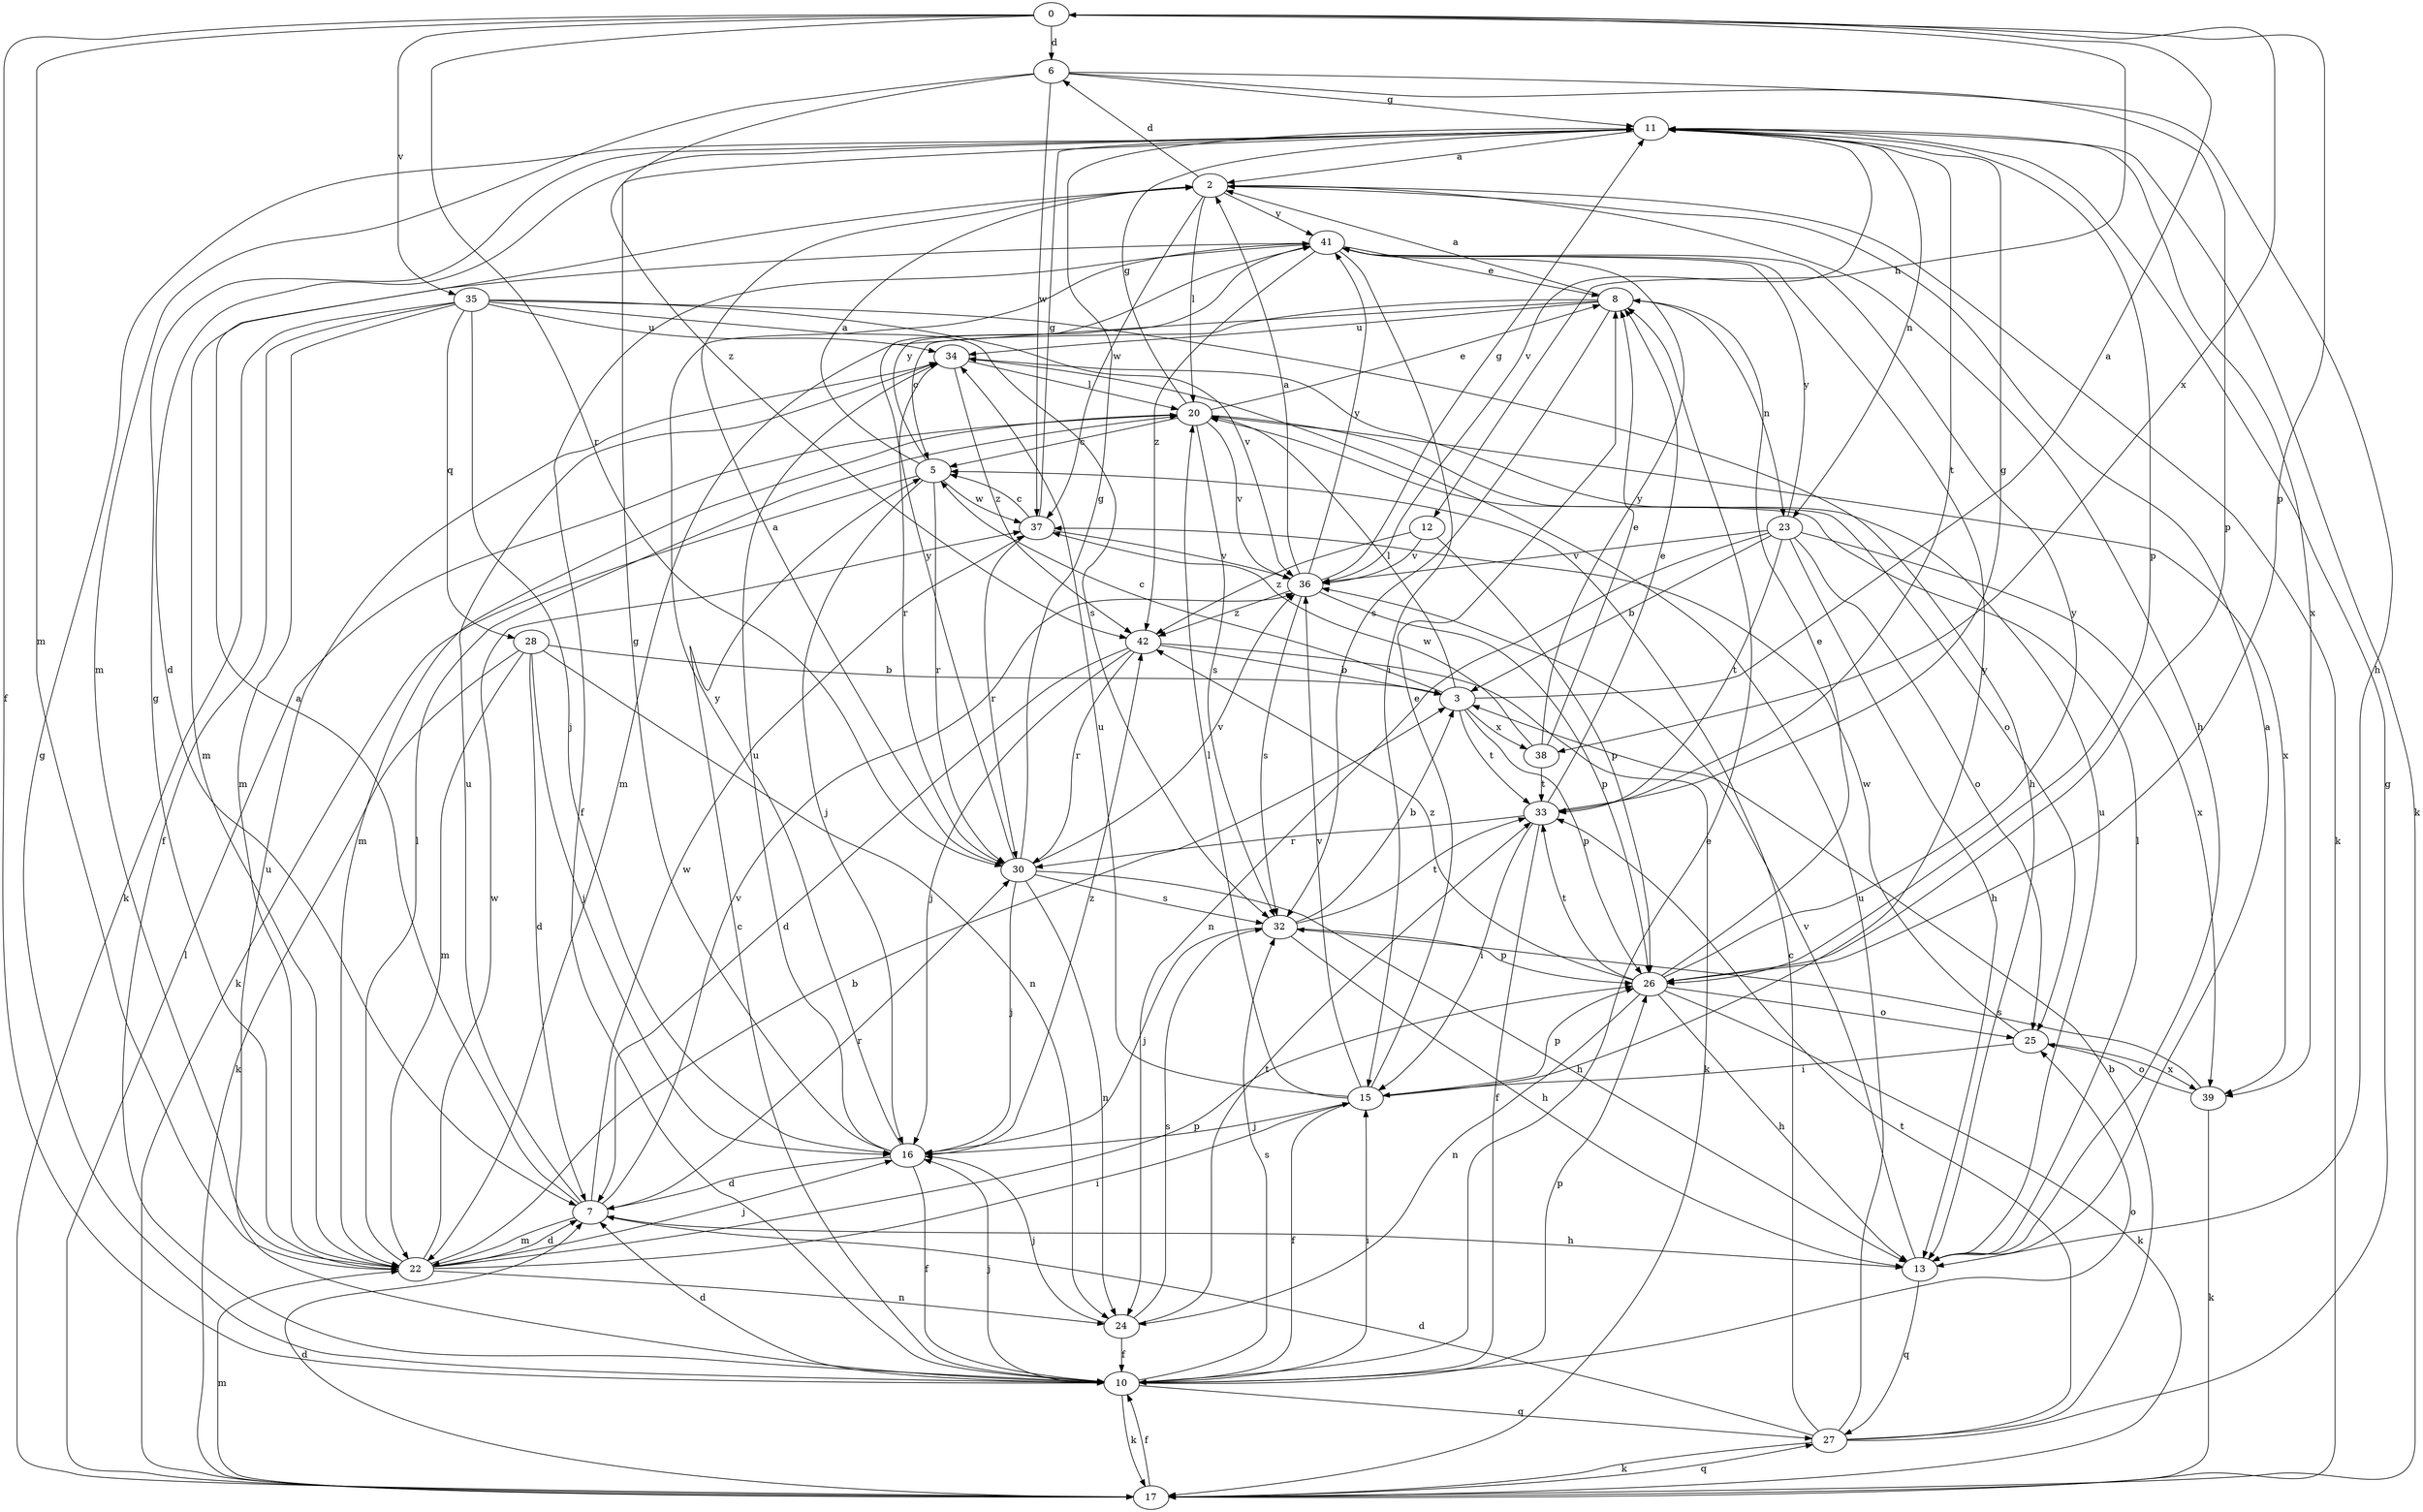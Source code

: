 strict digraph  {
0;
2;
3;
5;
6;
7;
8;
10;
11;
12;
13;
15;
16;
17;
20;
22;
23;
24;
25;
26;
27;
28;
30;
32;
33;
34;
35;
36;
37;
38;
39;
41;
42;
0 -> 6  [label=d];
0 -> 10  [label=f];
0 -> 12  [label=h];
0 -> 22  [label=m];
0 -> 26  [label=p];
0 -> 30  [label=r];
0 -> 35  [label=v];
0 -> 38  [label=x];
2 -> 6  [label=d];
2 -> 13  [label=h];
2 -> 17  [label=k];
2 -> 20  [label=l];
2 -> 37  [label=w];
2 -> 41  [label=y];
3 -> 0  [label=a];
3 -> 5  [label=c];
3 -> 20  [label=l];
3 -> 26  [label=p];
3 -> 33  [label=t];
3 -> 38  [label=x];
5 -> 2  [label=a];
5 -> 16  [label=j];
5 -> 17  [label=k];
5 -> 30  [label=r];
5 -> 37  [label=w];
5 -> 41  [label=y];
6 -> 11  [label=g];
6 -> 13  [label=h];
6 -> 22  [label=m];
6 -> 26  [label=p];
6 -> 37  [label=w];
6 -> 42  [label=z];
7 -> 2  [label=a];
7 -> 13  [label=h];
7 -> 22  [label=m];
7 -> 30  [label=r];
7 -> 34  [label=u];
7 -> 36  [label=v];
7 -> 37  [label=w];
8 -> 2  [label=a];
8 -> 5  [label=c];
8 -> 22  [label=m];
8 -> 23  [label=n];
8 -> 32  [label=s];
8 -> 34  [label=u];
10 -> 5  [label=c];
10 -> 7  [label=d];
10 -> 8  [label=e];
10 -> 11  [label=g];
10 -> 15  [label=i];
10 -> 16  [label=j];
10 -> 17  [label=k];
10 -> 25  [label=o];
10 -> 26  [label=p];
10 -> 27  [label=q];
10 -> 32  [label=s];
10 -> 34  [label=u];
11 -> 2  [label=a];
11 -> 7  [label=d];
11 -> 17  [label=k];
11 -> 23  [label=n];
11 -> 26  [label=p];
11 -> 33  [label=t];
11 -> 36  [label=v];
11 -> 39  [label=x];
12 -> 26  [label=p];
12 -> 36  [label=v];
12 -> 42  [label=z];
13 -> 2  [label=a];
13 -> 20  [label=l];
13 -> 27  [label=q];
13 -> 34  [label=u];
13 -> 36  [label=v];
15 -> 8  [label=e];
15 -> 10  [label=f];
15 -> 16  [label=j];
15 -> 20  [label=l];
15 -> 26  [label=p];
15 -> 34  [label=u];
15 -> 36  [label=v];
15 -> 41  [label=y];
16 -> 7  [label=d];
16 -> 10  [label=f];
16 -> 11  [label=g];
16 -> 34  [label=u];
16 -> 41  [label=y];
16 -> 42  [label=z];
17 -> 7  [label=d];
17 -> 10  [label=f];
17 -> 20  [label=l];
17 -> 22  [label=m];
17 -> 27  [label=q];
20 -> 5  [label=c];
20 -> 8  [label=e];
20 -> 11  [label=g];
20 -> 22  [label=m];
20 -> 25  [label=o];
20 -> 32  [label=s];
20 -> 36  [label=v];
20 -> 39  [label=x];
22 -> 3  [label=b];
22 -> 7  [label=d];
22 -> 11  [label=g];
22 -> 15  [label=i];
22 -> 16  [label=j];
22 -> 20  [label=l];
22 -> 24  [label=n];
22 -> 26  [label=p];
22 -> 37  [label=w];
23 -> 3  [label=b];
23 -> 13  [label=h];
23 -> 24  [label=n];
23 -> 25  [label=o];
23 -> 33  [label=t];
23 -> 36  [label=v];
23 -> 39  [label=x];
23 -> 41  [label=y];
24 -> 10  [label=f];
24 -> 16  [label=j];
24 -> 32  [label=s];
24 -> 33  [label=t];
25 -> 15  [label=i];
25 -> 37  [label=w];
25 -> 39  [label=x];
26 -> 8  [label=e];
26 -> 13  [label=h];
26 -> 17  [label=k];
26 -> 24  [label=n];
26 -> 25  [label=o];
26 -> 33  [label=t];
26 -> 41  [label=y];
26 -> 42  [label=z];
27 -> 3  [label=b];
27 -> 5  [label=c];
27 -> 7  [label=d];
27 -> 11  [label=g];
27 -> 17  [label=k];
27 -> 33  [label=t];
27 -> 34  [label=u];
28 -> 3  [label=b];
28 -> 7  [label=d];
28 -> 16  [label=j];
28 -> 17  [label=k];
28 -> 22  [label=m];
28 -> 24  [label=n];
30 -> 2  [label=a];
30 -> 11  [label=g];
30 -> 13  [label=h];
30 -> 16  [label=j];
30 -> 24  [label=n];
30 -> 32  [label=s];
30 -> 36  [label=v];
30 -> 41  [label=y];
32 -> 3  [label=b];
32 -> 13  [label=h];
32 -> 16  [label=j];
32 -> 26  [label=p];
32 -> 33  [label=t];
33 -> 8  [label=e];
33 -> 10  [label=f];
33 -> 11  [label=g];
33 -> 15  [label=i];
33 -> 30  [label=r];
34 -> 20  [label=l];
34 -> 30  [label=r];
34 -> 42  [label=z];
35 -> 10  [label=f];
35 -> 13  [label=h];
35 -> 16  [label=j];
35 -> 17  [label=k];
35 -> 22  [label=m];
35 -> 28  [label=q];
35 -> 32  [label=s];
35 -> 34  [label=u];
35 -> 36  [label=v];
36 -> 2  [label=a];
36 -> 11  [label=g];
36 -> 26  [label=p];
36 -> 32  [label=s];
36 -> 41  [label=y];
36 -> 42  [label=z];
37 -> 5  [label=c];
37 -> 11  [label=g];
37 -> 30  [label=r];
37 -> 36  [label=v];
38 -> 8  [label=e];
38 -> 33  [label=t];
38 -> 37  [label=w];
38 -> 41  [label=y];
39 -> 17  [label=k];
39 -> 25  [label=o];
39 -> 32  [label=s];
41 -> 8  [label=e];
41 -> 10  [label=f];
41 -> 15  [label=i];
41 -> 22  [label=m];
41 -> 42  [label=z];
42 -> 3  [label=b];
42 -> 7  [label=d];
42 -> 16  [label=j];
42 -> 17  [label=k];
42 -> 30  [label=r];
}
